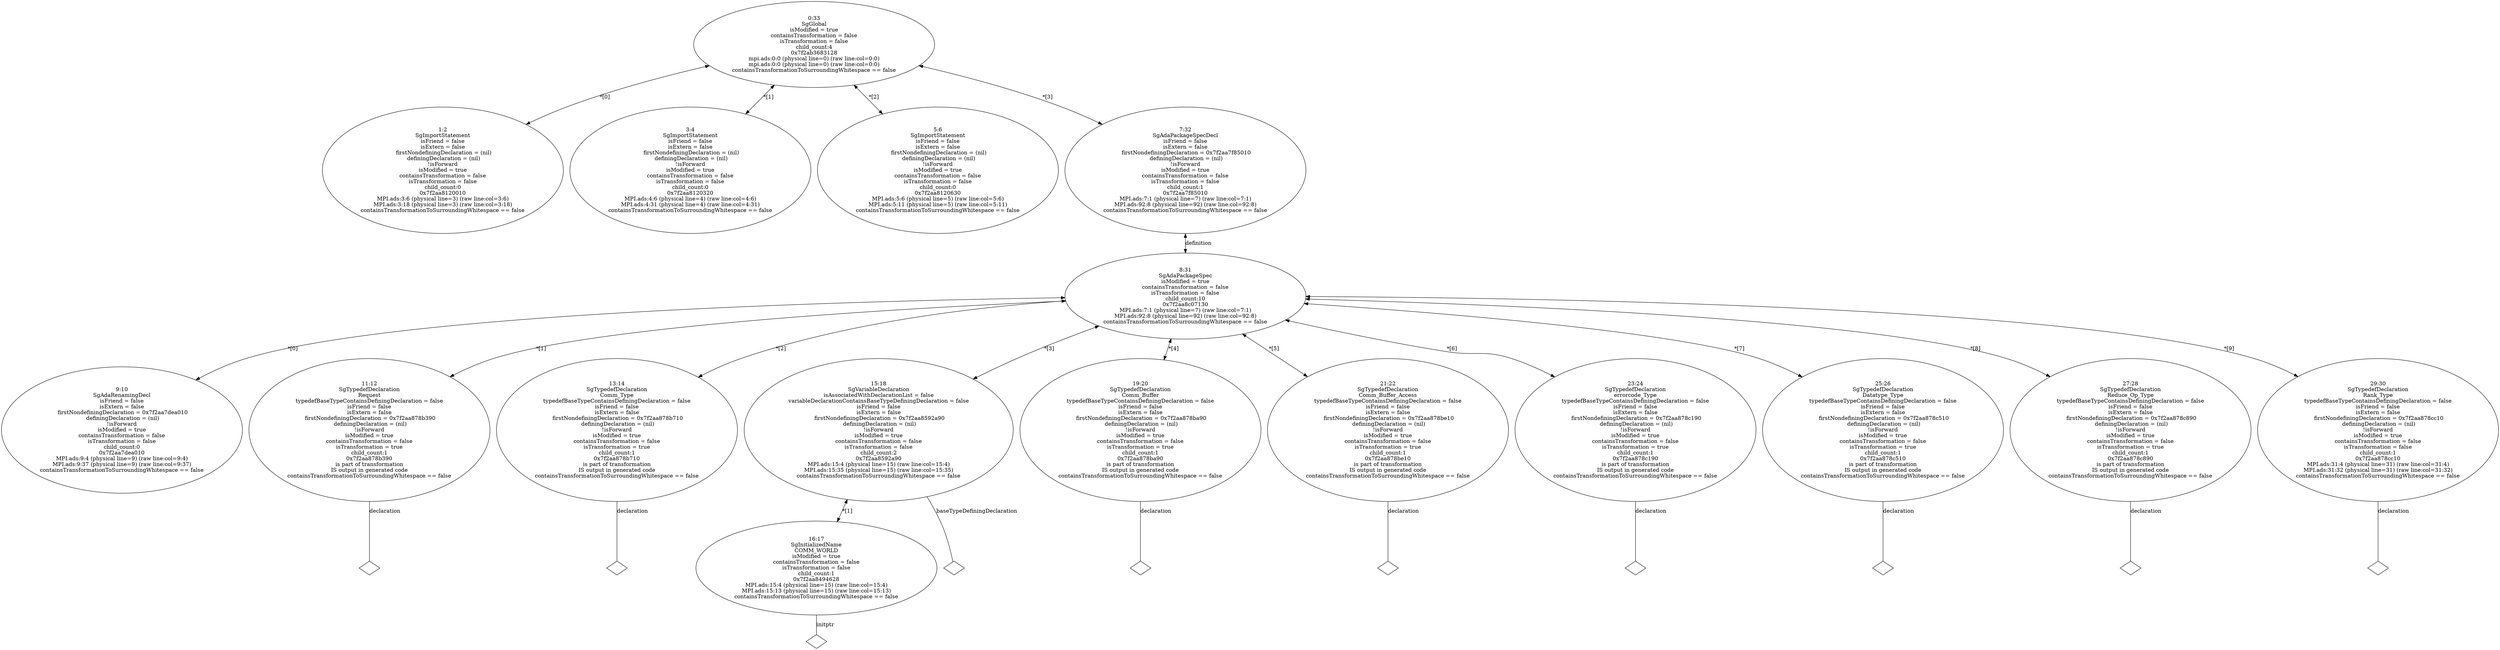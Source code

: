 digraph "G./mpi_rose.dot" {
"0x7f2aa8120010"[label="1:2\nSgImportStatement\n isFriend = false \n isExtern = false \n firstNondefiningDeclaration = (nil)\n definingDeclaration = (nil)\n!isForward\nisModified = true\ncontainsTransformation = false\nisTransformation = false\nchild_count:0\n0x7f2aa8120010\nMPI.ads:3:6 (physical line=3) (raw line:col=3:6)\nMPI.ads:3:18 (physical line=3) (raw line:col=3:18)\ncontainsTransformationToSurroundingWhitespace == false\n" ];
"0x7f2aa8120320"[label="3:4\nSgImportStatement\n isFriend = false \n isExtern = false \n firstNondefiningDeclaration = (nil)\n definingDeclaration = (nil)\n!isForward\nisModified = true\ncontainsTransformation = false\nisTransformation = false\nchild_count:0\n0x7f2aa8120320\nMPI.ads:4:6 (physical line=4) (raw line:col=4:6)\nMPI.ads:4:31 (physical line=4) (raw line:col=4:31)\ncontainsTransformationToSurroundingWhitespace == false\n" ];
"0x7f2aa8120630"[label="5:6\nSgImportStatement\n isFriend = false \n isExtern = false \n firstNondefiningDeclaration = (nil)\n definingDeclaration = (nil)\n!isForward\nisModified = true\ncontainsTransformation = false\nisTransformation = false\nchild_count:0\n0x7f2aa8120630\nMPI.ads:5:6 (physical line=5) (raw line:col=5:6)\nMPI.ads:5:11 (physical line=5) (raw line:col=5:11)\ncontainsTransformationToSurroundingWhitespace == false\n" ];
"0x7f2aa7dea010"[label="9:10\nSgAdaRenamingDecl\n isFriend = false \n isExtern = false \n firstNondefiningDeclaration = 0x7f2aa7dea010\n definingDeclaration = (nil)\n!isForward\nisModified = true\ncontainsTransformation = false\nisTransformation = false\nchild_count:0\n0x7f2aa7dea010\nMPI.ads:9:4 (physical line=9) (raw line:col=9:4)\nMPI.ads:9:37 (physical line=9) (raw line:col=9:37)\ncontainsTransformationToSurroundingWhitespace == false\n" ];
"0x7f2aa878b390"[label="11:12\nSgTypedefDeclaration\nRequest\n typedefBaseTypeContainsDefiningDeclaration = false \n isFriend = false \n isExtern = false \n firstNondefiningDeclaration = 0x7f2aa878b390\n definingDeclaration = (nil)\n!isForward\nisModified = true\ncontainsTransformation = false\nisTransformation = true\nchild_count:1\n0x7f2aa878b390\nis part of transformation\nIS output in generated code\ncontainsTransformationToSurroundingWhitespace == false\n" ];
"0x7f2aa878b390" -> "0x7f2aa878b390__declaration__null"[label="declaration" dir=none ];
"0x7f2aa878b390__declaration__null"[label="" shape=diamond ];
"0x7f2aa878b710"[label="13:14\nSgTypedefDeclaration\nComm_Type\n typedefBaseTypeContainsDefiningDeclaration = false \n isFriend = false \n isExtern = false \n firstNondefiningDeclaration = 0x7f2aa878b710\n definingDeclaration = (nil)\n!isForward\nisModified = true\ncontainsTransformation = false\nisTransformation = true\nchild_count:1\n0x7f2aa878b710\nis part of transformation\nIS output in generated code\ncontainsTransformationToSurroundingWhitespace == false\n" ];
"0x7f2aa878b710" -> "0x7f2aa878b710__declaration__null"[label="declaration" dir=none ];
"0x7f2aa878b710__declaration__null"[label="" shape=diamond ];
"0x7f2aa8494628"[label="16:17\nSgInitializedName\nCOMM_WORLD\nisModified = true\ncontainsTransformation = false\nisTransformation = false\nchild_count:1\n0x7f2aa8494628\nMPI.ads:15:4 (physical line=15) (raw line:col=15:4)\nMPI.ads:15:13 (physical line=15) (raw line:col=15:13)\ncontainsTransformationToSurroundingWhitespace == false\n" ];
"0x7f2aa8494628" -> "0x7f2aa8494628__initptr__null"[label="initptr" dir=none ];
"0x7f2aa8494628__initptr__null"[label="" shape=diamond ];
"0x7f2aa8592a90"[label="15:18\nSgVariableDeclaration\n isAssociatedWithDeclarationList = false \n variableDeclarationContainsBaseTypeDefiningDeclaration = false \n isFriend = false \n isExtern = false \n firstNondefiningDeclaration = 0x7f2aa8592a90\n definingDeclaration = (nil)\n!isForward\nisModified = true\ncontainsTransformation = false\nisTransformation = false\nchild_count:2\n0x7f2aa8592a90\nMPI.ads:15:4 (physical line=15) (raw line:col=15:4)\nMPI.ads:15:35 (physical line=15) (raw line:col=15:35)\ncontainsTransformationToSurroundingWhitespace == false\n" ];
"0x7f2aa8592a90" -> "0x7f2aa8592a90__baseTypeDefiningDeclaration__null"[label="baseTypeDefiningDeclaration" dir=none ];
"0x7f2aa8592a90__baseTypeDefiningDeclaration__null"[label="" shape=diamond ];
"0x7f2aa8592a90" -> "0x7f2aa8494628"[label="*[1]" dir=both ];
"0x7f2aa878ba90"[label="19:20\nSgTypedefDeclaration\nComm_Buffer\n typedefBaseTypeContainsDefiningDeclaration = false \n isFriend = false \n isExtern = false \n firstNondefiningDeclaration = 0x7f2aa878ba90\n definingDeclaration = (nil)\n!isForward\nisModified = true\ncontainsTransformation = false\nisTransformation = true\nchild_count:1\n0x7f2aa878ba90\nis part of transformation\nIS output in generated code\ncontainsTransformationToSurroundingWhitespace == false\n" ];
"0x7f2aa878ba90" -> "0x7f2aa878ba90__declaration__null"[label="declaration" dir=none ];
"0x7f2aa878ba90__declaration__null"[label="" shape=diamond ];
"0x7f2aa878be10"[label="21:22\nSgTypedefDeclaration\nComm_Buffer_Access\n typedefBaseTypeContainsDefiningDeclaration = false \n isFriend = false \n isExtern = false \n firstNondefiningDeclaration = 0x7f2aa878be10\n definingDeclaration = (nil)\n!isForward\nisModified = true\ncontainsTransformation = false\nisTransformation = true\nchild_count:1\n0x7f2aa878be10\nis part of transformation\nIS output in generated code\ncontainsTransformationToSurroundingWhitespace == false\n" ];
"0x7f2aa878be10" -> "0x7f2aa878be10__declaration__null"[label="declaration" dir=none ];
"0x7f2aa878be10__declaration__null"[label="" shape=diamond ];
"0x7f2aa878c190"[label="23:24\nSgTypedefDeclaration\nerrorcode_Type\n typedefBaseTypeContainsDefiningDeclaration = false \n isFriend = false \n isExtern = false \n firstNondefiningDeclaration = 0x7f2aa878c190\n definingDeclaration = (nil)\n!isForward\nisModified = true\ncontainsTransformation = false\nisTransformation = true\nchild_count:1\n0x7f2aa878c190\nis part of transformation\nIS output in generated code\ncontainsTransformationToSurroundingWhitespace == false\n" ];
"0x7f2aa878c190" -> "0x7f2aa878c190__declaration__null"[label="declaration" dir=none ];
"0x7f2aa878c190__declaration__null"[label="" shape=diamond ];
"0x7f2aa878c510"[label="25:26\nSgTypedefDeclaration\nDatatype_Type\n typedefBaseTypeContainsDefiningDeclaration = false \n isFriend = false \n isExtern = false \n firstNondefiningDeclaration = 0x7f2aa878c510\n definingDeclaration = (nil)\n!isForward\nisModified = true\ncontainsTransformation = false\nisTransformation = true\nchild_count:1\n0x7f2aa878c510\nis part of transformation\nIS output in generated code\ncontainsTransformationToSurroundingWhitespace == false\n" ];
"0x7f2aa878c510" -> "0x7f2aa878c510__declaration__null"[label="declaration" dir=none ];
"0x7f2aa878c510__declaration__null"[label="" shape=diamond ];
"0x7f2aa878c890"[label="27:28\nSgTypedefDeclaration\nReduce_Op_Type\n typedefBaseTypeContainsDefiningDeclaration = false \n isFriend = false \n isExtern = false \n firstNondefiningDeclaration = 0x7f2aa878c890\n definingDeclaration = (nil)\n!isForward\nisModified = true\ncontainsTransformation = false\nisTransformation = true\nchild_count:1\n0x7f2aa878c890\nis part of transformation\nIS output in generated code\ncontainsTransformationToSurroundingWhitespace == false\n" ];
"0x7f2aa878c890" -> "0x7f2aa878c890__declaration__null"[label="declaration" dir=none ];
"0x7f2aa878c890__declaration__null"[label="" shape=diamond ];
"0x7f2aa878cc10"[label="29:30\nSgTypedefDeclaration\nRank_Type\n typedefBaseTypeContainsDefiningDeclaration = false \n isFriend = false \n isExtern = false \n firstNondefiningDeclaration = 0x7f2aa878cc10\n definingDeclaration = (nil)\n!isForward\nisModified = true\ncontainsTransformation = false\nisTransformation = false\nchild_count:1\n0x7f2aa878cc10\nMPI.ads:31:4 (physical line=31) (raw line:col=31:4)\nMPI.ads:31:32 (physical line=31) (raw line:col=31:32)\ncontainsTransformationToSurroundingWhitespace == false\n" ];
"0x7f2aa878cc10" -> "0x7f2aa878cc10__declaration__null"[label="declaration" dir=none ];
"0x7f2aa878cc10__declaration__null"[label="" shape=diamond ];
"0x7f2aa8c07130"[label="8:31\nSgAdaPackageSpec\nisModified = true\ncontainsTransformation = false\nisTransformation = false\nchild_count:10\n0x7f2aa8c07130\nMPI.ads:7:1 (physical line=7) (raw line:col=7:1)\nMPI.ads:92:8 (physical line=92) (raw line:col=92:8)\ncontainsTransformationToSurroundingWhitespace == false\n" ];
"0x7f2aa8c07130" -> "0x7f2aa7dea010"[label="*[0]" dir=both ];
"0x7f2aa8c07130" -> "0x7f2aa878b390"[label="*[1]" dir=both ];
"0x7f2aa8c07130" -> "0x7f2aa878b710"[label="*[2]" dir=both ];
"0x7f2aa8c07130" -> "0x7f2aa8592a90"[label="*[3]" dir=both ];
"0x7f2aa8c07130" -> "0x7f2aa878ba90"[label="*[4]" dir=both ];
"0x7f2aa8c07130" -> "0x7f2aa878be10"[label="*[5]" dir=both ];
"0x7f2aa8c07130" -> "0x7f2aa878c190"[label="*[6]" dir=both ];
"0x7f2aa8c07130" -> "0x7f2aa878c510"[label="*[7]" dir=both ];
"0x7f2aa8c07130" -> "0x7f2aa878c890"[label="*[8]" dir=both ];
"0x7f2aa8c07130" -> "0x7f2aa878cc10"[label="*[9]" dir=both ];
"0x7f2aa7f85010"[label="7:32\nSgAdaPackageSpecDecl\n isFriend = false \n isExtern = false \n firstNondefiningDeclaration = 0x7f2aa7f85010\n definingDeclaration = (nil)\n!isForward\nisModified = true\ncontainsTransformation = false\nisTransformation = false\nchild_count:1\n0x7f2aa7f85010\nMPI.ads:7:1 (physical line=7) (raw line:col=7:1)\nMPI.ads:92:8 (physical line=92) (raw line:col=92:8)\ncontainsTransformationToSurroundingWhitespace == false\n" ];
"0x7f2aa7f85010" -> "0x7f2aa8c07130"[label="definition" dir=both ];
"0x7f2ab3683128"[label="0:33\nSgGlobal\nisModified = true\ncontainsTransformation = false\nisTransformation = false\nchild_count:4\n0x7f2ab3683128\nmpi.ads:0:0 (physical line=0) (raw line:col=0:0)\nmpi.ads:0:0 (physical line=0) (raw line:col=0:0)\ncontainsTransformationToSurroundingWhitespace == false\n" ];
"0x7f2ab3683128" -> "0x7f2aa8120010"[label="*[0]" dir=both ];
"0x7f2ab3683128" -> "0x7f2aa8120320"[label="*[1]" dir=both ];
"0x7f2ab3683128" -> "0x7f2aa8120630"[label="*[2]" dir=both ];
"0x7f2ab3683128" -> "0x7f2aa7f85010"[label="*[3]" dir=both ];
}
